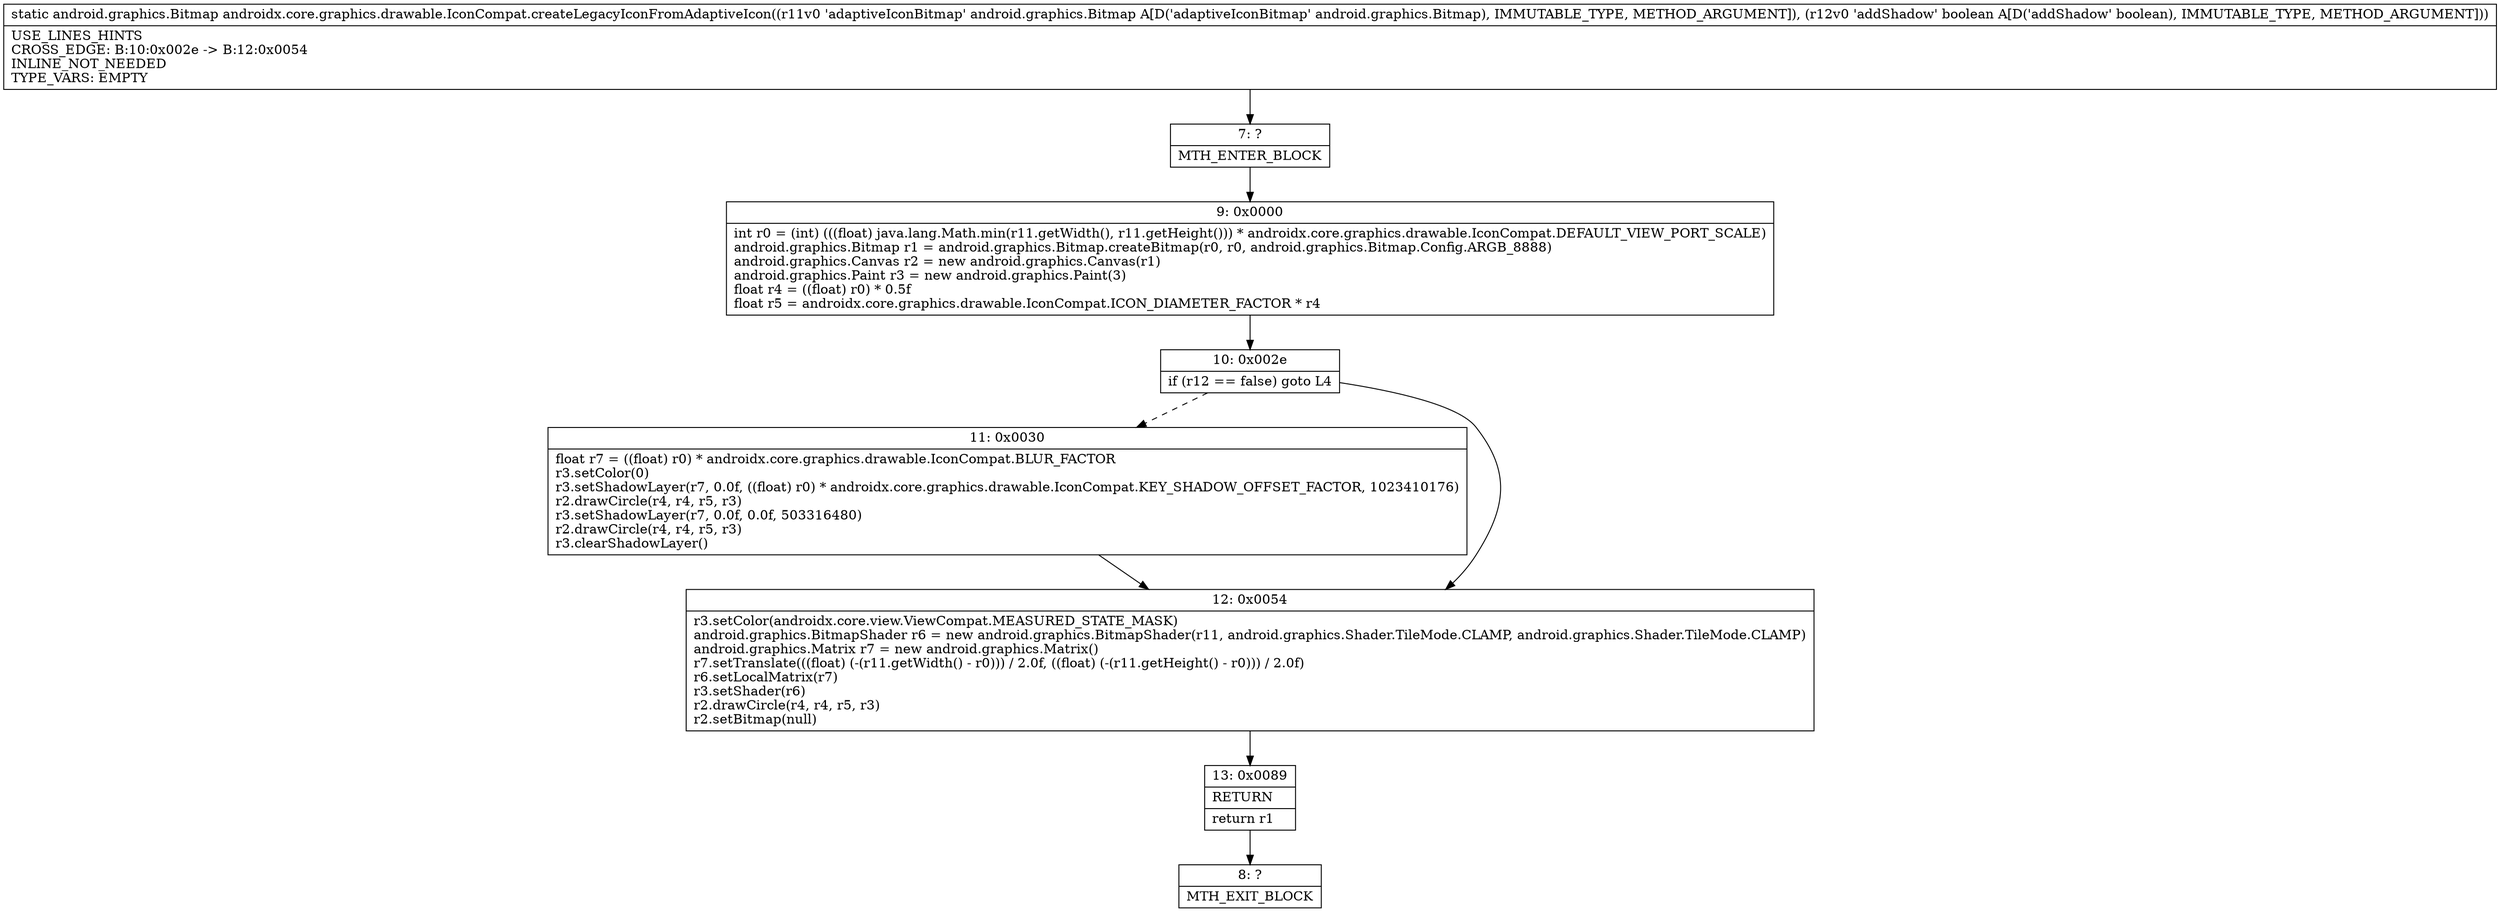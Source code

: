 digraph "CFG forandroidx.core.graphics.drawable.IconCompat.createLegacyIconFromAdaptiveIcon(Landroid\/graphics\/Bitmap;Z)Landroid\/graphics\/Bitmap;" {
Node_7 [shape=record,label="{7\:\ ?|MTH_ENTER_BLOCK\l}"];
Node_9 [shape=record,label="{9\:\ 0x0000|int r0 = (int) (((float) java.lang.Math.min(r11.getWidth(), r11.getHeight())) * androidx.core.graphics.drawable.IconCompat.DEFAULT_VIEW_PORT_SCALE)\landroid.graphics.Bitmap r1 = android.graphics.Bitmap.createBitmap(r0, r0, android.graphics.Bitmap.Config.ARGB_8888)\landroid.graphics.Canvas r2 = new android.graphics.Canvas(r1)\landroid.graphics.Paint r3 = new android.graphics.Paint(3)\lfloat r4 = ((float) r0) * 0.5f\lfloat r5 = androidx.core.graphics.drawable.IconCompat.ICON_DIAMETER_FACTOR * r4\l}"];
Node_10 [shape=record,label="{10\:\ 0x002e|if (r12 == false) goto L4\l}"];
Node_11 [shape=record,label="{11\:\ 0x0030|float r7 = ((float) r0) * androidx.core.graphics.drawable.IconCompat.BLUR_FACTOR\lr3.setColor(0)\lr3.setShadowLayer(r7, 0.0f, ((float) r0) * androidx.core.graphics.drawable.IconCompat.KEY_SHADOW_OFFSET_FACTOR, 1023410176)\lr2.drawCircle(r4, r4, r5, r3)\lr3.setShadowLayer(r7, 0.0f, 0.0f, 503316480)\lr2.drawCircle(r4, r4, r5, r3)\lr3.clearShadowLayer()\l}"];
Node_12 [shape=record,label="{12\:\ 0x0054|r3.setColor(androidx.core.view.ViewCompat.MEASURED_STATE_MASK)\landroid.graphics.BitmapShader r6 = new android.graphics.BitmapShader(r11, android.graphics.Shader.TileMode.CLAMP, android.graphics.Shader.TileMode.CLAMP)\landroid.graphics.Matrix r7 = new android.graphics.Matrix()\lr7.setTranslate(((float) (\-(r11.getWidth() \- r0))) \/ 2.0f, ((float) (\-(r11.getHeight() \- r0))) \/ 2.0f)\lr6.setLocalMatrix(r7)\lr3.setShader(r6)\lr2.drawCircle(r4, r4, r5, r3)\lr2.setBitmap(null)\l}"];
Node_13 [shape=record,label="{13\:\ 0x0089|RETURN\l|return r1\l}"];
Node_8 [shape=record,label="{8\:\ ?|MTH_EXIT_BLOCK\l}"];
MethodNode[shape=record,label="{static android.graphics.Bitmap androidx.core.graphics.drawable.IconCompat.createLegacyIconFromAdaptiveIcon((r11v0 'adaptiveIconBitmap' android.graphics.Bitmap A[D('adaptiveIconBitmap' android.graphics.Bitmap), IMMUTABLE_TYPE, METHOD_ARGUMENT]), (r12v0 'addShadow' boolean A[D('addShadow' boolean), IMMUTABLE_TYPE, METHOD_ARGUMENT]))  | USE_LINES_HINTS\lCROSS_EDGE: B:10:0x002e \-\> B:12:0x0054\lINLINE_NOT_NEEDED\lTYPE_VARS: EMPTY\l}"];
MethodNode -> Node_7;Node_7 -> Node_9;
Node_9 -> Node_10;
Node_10 -> Node_11[style=dashed];
Node_10 -> Node_12;
Node_11 -> Node_12;
Node_12 -> Node_13;
Node_13 -> Node_8;
}

